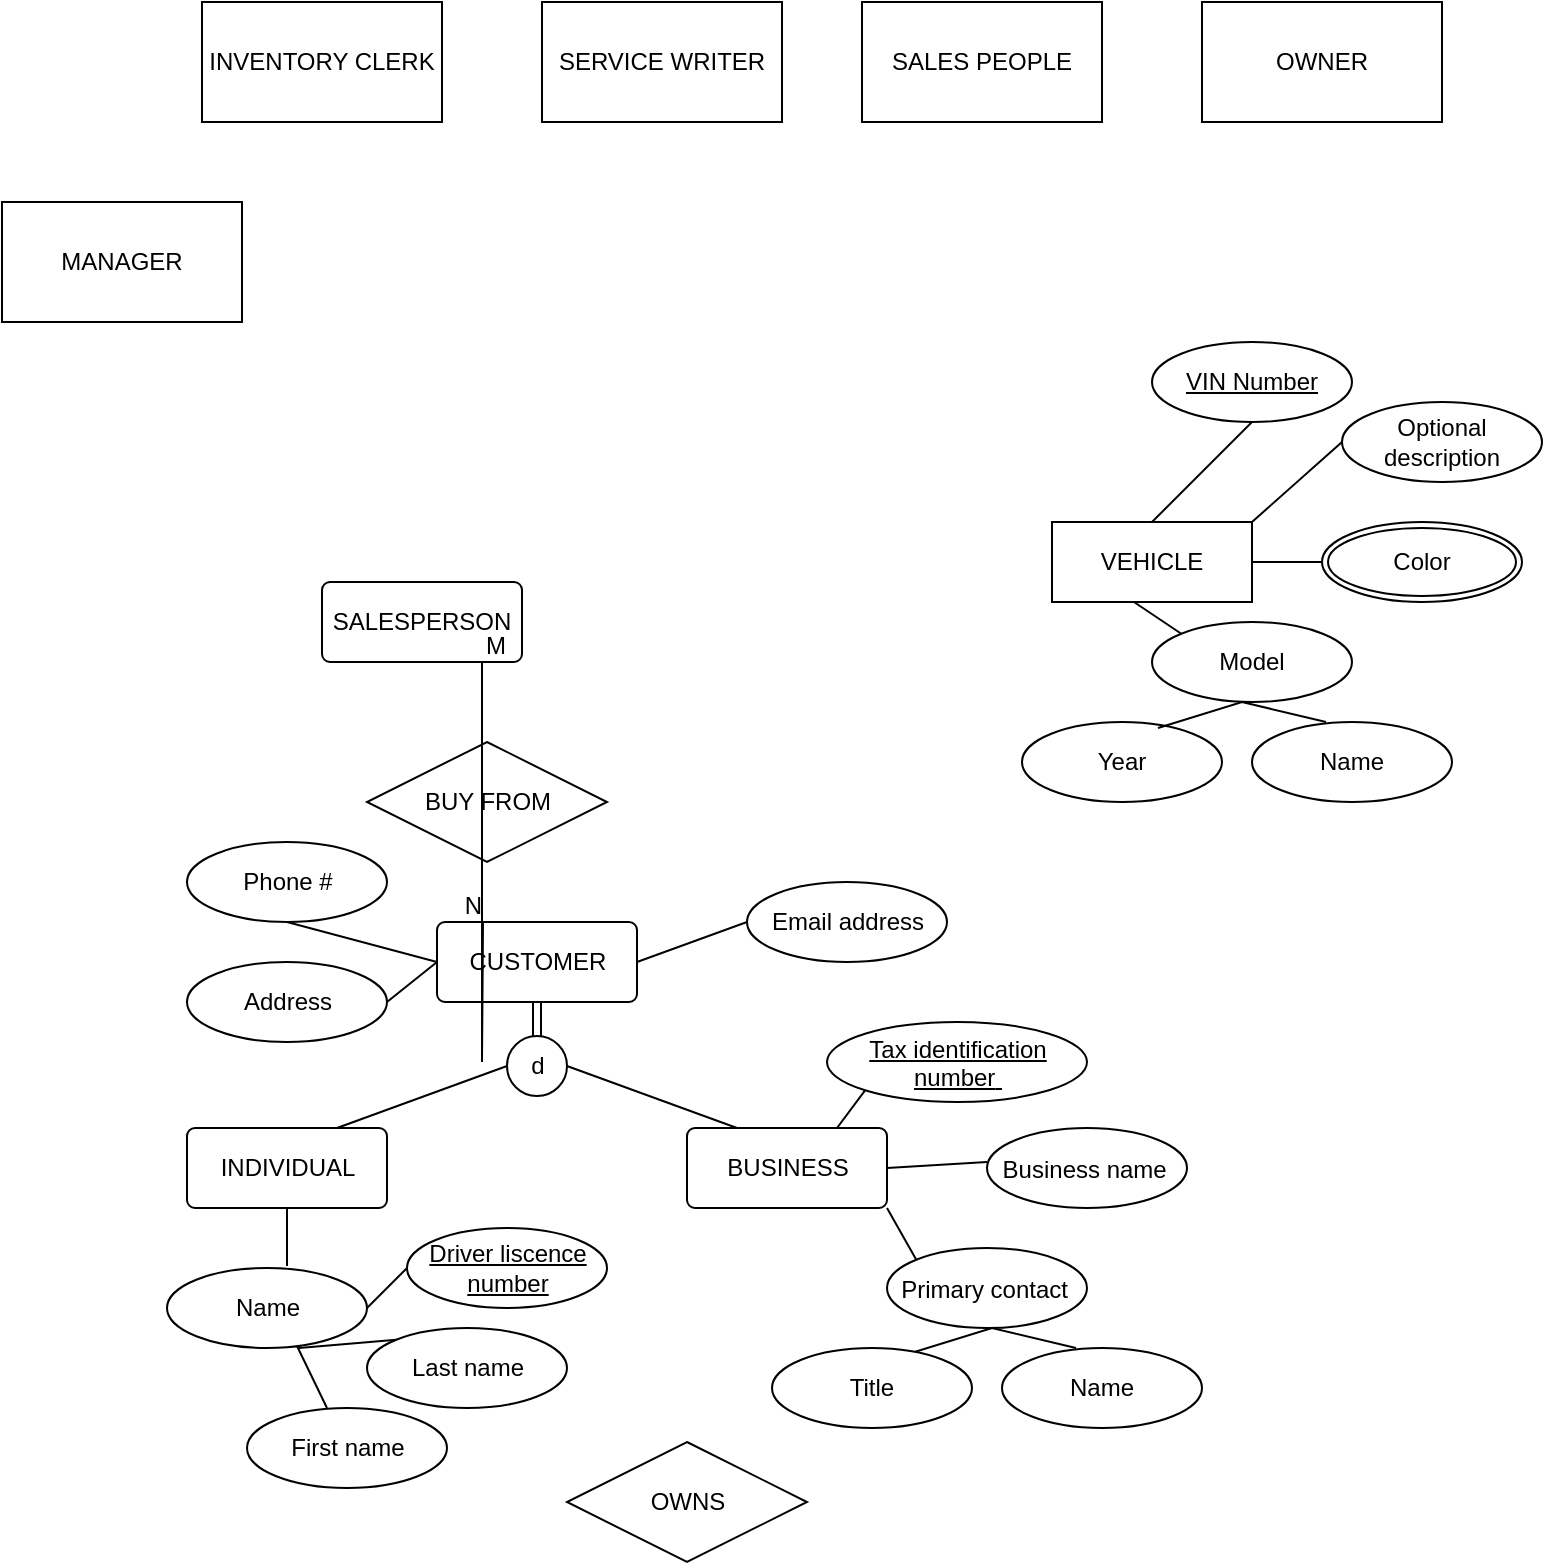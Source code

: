 <mxfile version="15.3.4" type="github">
  <diagram id="4tuKTm64LaXgP7IwTOWB" name="Page-1">
    <mxGraphModel dx="1160" dy="764" grid="1" gridSize="10" guides="1" tooltips="1" connect="1" arrows="1" fold="1" page="1" pageScale="1" pageWidth="850" pageHeight="1100" math="0" shadow="0">
      <root>
        <mxCell id="0" />
        <mxCell id="1" parent="0" />
        <mxCell id="mfzrroewSdykWeL1LME4-1" value="INVENTORY CLERK" style="rounded=0;whiteSpace=wrap;html=1;hachureGap=4;pointerEvents=0;" vertex="1" parent="1">
          <mxGeometry x="160" y="70" width="120" height="60" as="geometry" />
        </mxCell>
        <mxCell id="mfzrroewSdykWeL1LME4-2" value="SALES PEOPLE" style="rounded=0;whiteSpace=wrap;html=1;hachureGap=4;pointerEvents=0;" vertex="1" parent="1">
          <mxGeometry x="490" y="70" width="120" height="60" as="geometry" />
        </mxCell>
        <mxCell id="mfzrroewSdykWeL1LME4-3" value="SERVICE WRITER" style="rounded=0;whiteSpace=wrap;html=1;hachureGap=4;pointerEvents=0;" vertex="1" parent="1">
          <mxGeometry x="330" y="70" width="120" height="60" as="geometry" />
        </mxCell>
        <mxCell id="mfzrroewSdykWeL1LME4-4" value="MANAGER" style="rounded=0;whiteSpace=wrap;html=1;hachureGap=4;pointerEvents=0;" vertex="1" parent="1">
          <mxGeometry x="60" y="170" width="120" height="60" as="geometry" />
        </mxCell>
        <mxCell id="mfzrroewSdykWeL1LME4-5" value="OWNER" style="rounded=0;whiteSpace=wrap;html=1;hachureGap=4;pointerEvents=0;" vertex="1" parent="1">
          <mxGeometry x="660" y="70" width="120" height="60" as="geometry" />
        </mxCell>
        <mxCell id="mfzrroewSdykWeL1LME4-10" value="" style="endArrow=none;html=1;startSize=14;endSize=14;sourcePerimeterSpacing=8;targetPerimeterSpacing=8;" edge="1" parent="1">
          <mxGeometry width="50" height="50" relative="1" as="geometry">
            <mxPoint x="635" y="330" as="sourcePoint" />
            <mxPoint x="685" y="280" as="targetPoint" />
          </mxGeometry>
        </mxCell>
        <mxCell id="mfzrroewSdykWeL1LME4-13" value="VIN Number" style="ellipse;whiteSpace=wrap;html=1;align=center;fontStyle=4;hachureGap=4;pointerEvents=0;" vertex="1" parent="1">
          <mxGeometry x="635" y="240" width="100" height="40" as="geometry" />
        </mxCell>
        <mxCell id="mfzrroewSdykWeL1LME4-15" value="VEHICLE" style="whiteSpace=wrap;html=1;align=center;hachureGap=4;pointerEvents=0;" vertex="1" parent="1">
          <mxGeometry x="585" y="330" width="100" height="40" as="geometry" />
        </mxCell>
        <mxCell id="mfzrroewSdykWeL1LME4-16" value="Model" style="ellipse;whiteSpace=wrap;html=1;align=center;hachureGap=4;pointerEvents=0;" vertex="1" parent="1">
          <mxGeometry x="635" y="380" width="100" height="40" as="geometry" />
        </mxCell>
        <mxCell id="mfzrroewSdykWeL1LME4-17" value="Name" style="ellipse;whiteSpace=wrap;html=1;align=center;hachureGap=4;pointerEvents=0;" vertex="1" parent="1">
          <mxGeometry x="685" y="430" width="100" height="40" as="geometry" />
        </mxCell>
        <mxCell id="mfzrroewSdykWeL1LME4-18" value="Year" style="ellipse;whiteSpace=wrap;html=1;align=center;hachureGap=4;pointerEvents=0;" vertex="1" parent="1">
          <mxGeometry x="570" y="430" width="100" height="40" as="geometry" />
        </mxCell>
        <mxCell id="mfzrroewSdykWeL1LME4-19" value="" style="endArrow=none;html=1;rounded=0;startSize=14;endSize=14;sourcePerimeterSpacing=8;targetPerimeterSpacing=8;entryX=0.37;entryY=0;entryDx=0;entryDy=0;entryPerimeter=0;exitX=0.68;exitY=0.075;exitDx=0;exitDy=0;exitPerimeter=0;" edge="1" parent="1" source="mfzrroewSdykWeL1LME4-18" target="mfzrroewSdykWeL1LME4-17">
          <mxGeometry relative="1" as="geometry">
            <mxPoint x="620" y="400" as="sourcePoint" />
            <mxPoint x="700" y="360" as="targetPoint" />
            <Array as="points">
              <mxPoint x="680" y="420" />
            </Array>
          </mxGeometry>
        </mxCell>
        <mxCell id="mfzrroewSdykWeL1LME4-21" value="" style="endArrow=none;html=1;rounded=0;startSize=14;endSize=14;sourcePerimeterSpacing=8;targetPerimeterSpacing=8;exitX=0.41;exitY=1;exitDx=0;exitDy=0;exitPerimeter=0;entryX=0;entryY=0;entryDx=0;entryDy=0;" edge="1" parent="1" source="mfzrroewSdykWeL1LME4-15" target="mfzrroewSdykWeL1LME4-16">
          <mxGeometry relative="1" as="geometry">
            <mxPoint x="540" y="360" as="sourcePoint" />
            <mxPoint x="700" y="360" as="targetPoint" />
          </mxGeometry>
        </mxCell>
        <mxCell id="mfzrroewSdykWeL1LME4-23" value="Color" style="ellipse;shape=doubleEllipse;margin=3;whiteSpace=wrap;html=1;align=center;hachureGap=4;pointerEvents=0;" vertex="1" parent="1">
          <mxGeometry x="720" y="330" width="100" height="40" as="geometry" />
        </mxCell>
        <mxCell id="mfzrroewSdykWeL1LME4-24" value="" style="endArrow=none;html=1;rounded=0;startSize=14;endSize=14;sourcePerimeterSpacing=8;targetPerimeterSpacing=8;entryX=0;entryY=0.5;entryDx=0;entryDy=0;exitX=1;exitY=0.5;exitDx=0;exitDy=0;" edge="1" parent="1" source="mfzrroewSdykWeL1LME4-15" target="mfzrroewSdykWeL1LME4-23">
          <mxGeometry relative="1" as="geometry">
            <mxPoint x="690" y="350" as="sourcePoint" />
            <mxPoint x="700" y="360" as="targetPoint" />
          </mxGeometry>
        </mxCell>
        <mxCell id="mfzrroewSdykWeL1LME4-25" value="Optional description" style="ellipse;whiteSpace=wrap;html=1;align=center;hachureGap=4;pointerEvents=0;" vertex="1" parent="1">
          <mxGeometry x="730" y="270" width="100" height="40" as="geometry" />
        </mxCell>
        <mxCell id="mfzrroewSdykWeL1LME4-26" value="" style="endArrow=none;html=1;rounded=0;startSize=14;endSize=14;sourcePerimeterSpacing=8;targetPerimeterSpacing=8;entryX=0;entryY=0.5;entryDx=0;entryDy=0;exitX=1;exitY=0;exitDx=0;exitDy=0;" edge="1" parent="1" source="mfzrroewSdykWeL1LME4-15" target="mfzrroewSdykWeL1LME4-25">
          <mxGeometry relative="1" as="geometry">
            <mxPoint x="540" y="350" as="sourcePoint" />
            <mxPoint x="700" y="350" as="targetPoint" />
          </mxGeometry>
        </mxCell>
        <mxCell id="mfzrroewSdykWeL1LME4-62" style="edgeStyle=none;curved=1;rounded=0;orthogonalLoop=1;jettySize=auto;html=1;exitX=0.5;exitY=1;exitDx=0;exitDy=0;entryX=0.5;entryY=0;entryDx=0;entryDy=0;endArrow=open;sourcePerimeterSpacing=8;targetPerimeterSpacing=8;shape=link;" edge="1" parent="1" target="mfzrroewSdykWeL1LME4-58">
          <mxGeometry relative="1" as="geometry">
            <mxPoint x="327.5" y="570" as="sourcePoint" />
          </mxGeometry>
        </mxCell>
        <mxCell id="mfzrroewSdykWeL1LME4-27" value="CUSTOMER" style="rounded=1;arcSize=10;whiteSpace=wrap;html=1;align=center;hachureGap=4;pointerEvents=0;" vertex="1" parent="1">
          <mxGeometry x="277.5" y="530" width="100" height="40" as="geometry" />
        </mxCell>
        <mxCell id="mfzrroewSdykWeL1LME4-66" style="rounded=0;orthogonalLoop=1;jettySize=auto;html=1;exitX=0.75;exitY=0;exitDx=0;exitDy=0;entryX=0;entryY=0.5;entryDx=0;entryDy=0;endArrow=none;sourcePerimeterSpacing=8;targetPerimeterSpacing=8;endFill=0;" edge="1" parent="1" source="mfzrroewSdykWeL1LME4-28" target="mfzrroewSdykWeL1LME4-58">
          <mxGeometry relative="1" as="geometry" />
        </mxCell>
        <mxCell id="mfzrroewSdykWeL1LME4-28" value="INDIVIDUAL" style="rounded=1;arcSize=10;whiteSpace=wrap;html=1;align=center;hachureGap=4;pointerEvents=0;" vertex="1" parent="1">
          <mxGeometry x="152.5" y="633" width="100" height="40" as="geometry" />
        </mxCell>
        <mxCell id="mfzrroewSdykWeL1LME4-29" value="BUSINESS" style="rounded=1;arcSize=10;whiteSpace=wrap;html=1;align=center;hachureGap=4;pointerEvents=0;" vertex="1" parent="1">
          <mxGeometry x="402.5" y="633" width="100" height="40" as="geometry" />
        </mxCell>
        <mxCell id="mfzrroewSdykWeL1LME4-30" value="Address" style="ellipse;whiteSpace=wrap;html=1;align=center;hachureGap=4;pointerEvents=0;" vertex="1" parent="1">
          <mxGeometry x="152.5" y="550" width="100" height="40" as="geometry" />
        </mxCell>
        <mxCell id="mfzrroewSdykWeL1LME4-31" value="" style="endArrow=none;html=1;rounded=0;startSize=14;endSize=14;sourcePerimeterSpacing=8;targetPerimeterSpacing=8;exitX=1;exitY=0.5;exitDx=0;exitDy=0;entryX=0;entryY=0.5;entryDx=0;entryDy=0;" edge="1" parent="1" source="mfzrroewSdykWeL1LME4-30" target="mfzrroewSdykWeL1LME4-27">
          <mxGeometry relative="1" as="geometry">
            <mxPoint x="472.5" y="570" as="sourcePoint" />
            <mxPoint x="632.5" y="570" as="targetPoint" />
          </mxGeometry>
        </mxCell>
        <mxCell id="mfzrroewSdykWeL1LME4-35" value="Phone #" style="ellipse;whiteSpace=wrap;html=1;align=center;hachureGap=4;pointerEvents=0;" vertex="1" parent="1">
          <mxGeometry x="152.5" y="490" width="100" height="40" as="geometry" />
        </mxCell>
        <mxCell id="mfzrroewSdykWeL1LME4-37" value="" style="endArrow=none;html=1;rounded=0;startSize=14;endSize=14;sourcePerimeterSpacing=8;targetPerimeterSpacing=8;entryX=0.5;entryY=1;entryDx=0;entryDy=0;exitX=0;exitY=0.5;exitDx=0;exitDy=0;" edge="1" parent="1" source="mfzrroewSdykWeL1LME4-27" target="mfzrroewSdykWeL1LME4-35">
          <mxGeometry relative="1" as="geometry">
            <mxPoint x="282.5" y="570" as="sourcePoint" />
            <mxPoint x="282.5" y="490" as="targetPoint" />
          </mxGeometry>
        </mxCell>
        <mxCell id="mfzrroewSdykWeL1LME4-38" value="Email address" style="ellipse;whiteSpace=wrap;html=1;align=center;hachureGap=4;pointerEvents=0;" vertex="1" parent="1">
          <mxGeometry x="432.5" y="510" width="100" height="40" as="geometry" />
        </mxCell>
        <mxCell id="mfzrroewSdykWeL1LME4-40" value="" style="endArrow=none;html=1;rounded=0;startSize=14;endSize=14;sourcePerimeterSpacing=8;targetPerimeterSpacing=8;exitX=1;exitY=0.5;exitDx=0;exitDy=0;entryX=0;entryY=0.5;entryDx=0;entryDy=0;" edge="1" parent="1" source="mfzrroewSdykWeL1LME4-27" target="mfzrroewSdykWeL1LME4-38">
          <mxGeometry relative="1" as="geometry">
            <mxPoint x="472.5" y="570" as="sourcePoint" />
            <mxPoint x="632.5" y="570" as="targetPoint" />
          </mxGeometry>
        </mxCell>
        <mxCell id="mfzrroewSdykWeL1LME4-41" value="Name" style="ellipse;whiteSpace=wrap;html=1;align=center;hachureGap=4;pointerEvents=0;" vertex="1" parent="1">
          <mxGeometry x="142.5" y="703" width="100" height="40" as="geometry" />
        </mxCell>
        <mxCell id="mfzrroewSdykWeL1LME4-42" value="" style="endArrow=none;html=1;rounded=0;startSize=14;endSize=14;sourcePerimeterSpacing=8;targetPerimeterSpacing=8;exitX=0.65;exitY=0.975;exitDx=0;exitDy=0;exitPerimeter=0;" edge="1" parent="1" source="mfzrroewSdykWeL1LME4-41">
          <mxGeometry relative="1" as="geometry">
            <mxPoint x="232.5" y="763" as="sourcePoint" />
            <mxPoint x="222.5" y="773" as="targetPoint" />
          </mxGeometry>
        </mxCell>
        <mxCell id="mfzrroewSdykWeL1LME4-44" value="" style="endArrow=none;html=1;rounded=0;startSize=14;endSize=14;sourcePerimeterSpacing=8;targetPerimeterSpacing=8;entryX=0.5;entryY=1;entryDx=0;entryDy=0;" edge="1" parent="1" target="mfzrroewSdykWeL1LME4-28">
          <mxGeometry relative="1" as="geometry">
            <mxPoint x="202.5" y="702" as="sourcePoint" />
            <mxPoint x="362.5" y="702" as="targetPoint" />
          </mxGeometry>
        </mxCell>
        <mxCell id="mfzrroewSdykWeL1LME4-46" value="First name" style="ellipse;whiteSpace=wrap;html=1;align=center;hachureGap=4;pointerEvents=0;" vertex="1" parent="1">
          <mxGeometry x="182.5" y="773" width="100" height="40" as="geometry" />
        </mxCell>
        <mxCell id="mfzrroewSdykWeL1LME4-48" value="Last name" style="ellipse;whiteSpace=wrap;html=1;align=center;hachureGap=4;pointerEvents=0;" vertex="1" parent="1">
          <mxGeometry x="242.5" y="733" width="100" height="40" as="geometry" />
        </mxCell>
        <mxCell id="mfzrroewSdykWeL1LME4-49" value="" style="endArrow=none;html=1;rounded=0;startSize=14;endSize=14;sourcePerimeterSpacing=8;targetPerimeterSpacing=8;exitX=0.66;exitY=1;exitDx=0;exitDy=0;entryX=0;entryY=0;entryDx=0;entryDy=0;exitPerimeter=0;" edge="1" parent="1" source="mfzrroewSdykWeL1LME4-41" target="mfzrroewSdykWeL1LME4-48">
          <mxGeometry relative="1" as="geometry">
            <mxPoint x="472.5" y="603" as="sourcePoint" />
            <mxPoint x="632.5" y="603" as="targetPoint" />
          </mxGeometry>
        </mxCell>
        <mxCell id="mfzrroewSdykWeL1LME4-50" value="Driver liscence number" style="ellipse;whiteSpace=wrap;html=1;align=center;fontStyle=4;hachureGap=4;pointerEvents=0;" vertex="1" parent="1">
          <mxGeometry x="262.5" y="683" width="100" height="40" as="geometry" />
        </mxCell>
        <mxCell id="mfzrroewSdykWeL1LME4-51" value="" style="endArrow=none;html=1;rounded=0;startSize=14;endSize=14;sourcePerimeterSpacing=8;targetPerimeterSpacing=8;exitX=1;exitY=0.5;exitDx=0;exitDy=0;entryX=0;entryY=0.5;entryDx=0;entryDy=0;" edge="1" parent="1" source="mfzrroewSdykWeL1LME4-41" target="mfzrroewSdykWeL1LME4-50">
          <mxGeometry relative="1" as="geometry">
            <mxPoint x="218.5" y="753" as="sourcePoint" />
            <mxPoint x="267.145" y="748.858" as="targetPoint" />
          </mxGeometry>
        </mxCell>
        <mxCell id="mfzrroewSdykWeL1LME4-58" value="d" style="ellipse;whiteSpace=wrap;html=1;aspect=fixed;hachureGap=4;pointerEvents=0;" vertex="1" parent="1">
          <mxGeometry x="312.5" y="587" width="30" height="30" as="geometry" />
        </mxCell>
        <mxCell id="mfzrroewSdykWeL1LME4-67" style="rounded=0;orthogonalLoop=1;jettySize=auto;html=1;exitX=0.25;exitY=0;exitDx=0;exitDy=0;entryX=1;entryY=0.5;entryDx=0;entryDy=0;endArrow=none;sourcePerimeterSpacing=8;targetPerimeterSpacing=8;endFill=0;" edge="1" parent="1" source="mfzrroewSdykWeL1LME4-29" target="mfzrroewSdykWeL1LME4-58">
          <mxGeometry relative="1" as="geometry">
            <mxPoint x="237.5" y="643" as="sourcePoint" />
            <mxPoint x="322.5" y="612" as="targetPoint" />
          </mxGeometry>
        </mxCell>
        <mxCell id="mfzrroewSdykWeL1LME4-68" value="&lt;p class=&quot;p1&quot; style=&quot;margin: 0px ; font-stretch: normal ; line-height: normal&quot;&gt;Tax identification number&lt;span class=&quot;Apple-converted-space&quot;&gt;&amp;nbsp;&lt;/span&gt;&lt;/p&gt;" style="ellipse;whiteSpace=wrap;html=1;align=center;fontStyle=4;hachureGap=4;pointerEvents=0;" vertex="1" parent="1">
          <mxGeometry x="472.5" y="580" width="130" height="40" as="geometry" />
        </mxCell>
        <mxCell id="mfzrroewSdykWeL1LME4-69" value="" style="endArrow=none;html=1;rounded=0;startSize=14;endSize=14;sourcePerimeterSpacing=8;targetPerimeterSpacing=8;exitX=0;exitY=1;exitDx=0;exitDy=0;entryX=0.75;entryY=0;entryDx=0;entryDy=0;" edge="1" parent="1" source="mfzrroewSdykWeL1LME4-68" target="mfzrroewSdykWeL1LME4-29">
          <mxGeometry relative="1" as="geometry">
            <mxPoint x="252.5" y="733" as="sourcePoint" />
            <mxPoint x="272.5" y="713" as="targetPoint" />
          </mxGeometry>
        </mxCell>
        <mxCell id="mfzrroewSdykWeL1LME4-70" value="" style="endArrow=none;html=1;rounded=0;startSize=14;endSize=14;sourcePerimeterSpacing=8;targetPerimeterSpacing=8;entryX=1;entryY=0.5;entryDx=0;entryDy=0;" edge="1" parent="1" target="mfzrroewSdykWeL1LME4-29">
          <mxGeometry relative="1" as="geometry">
            <mxPoint x="552.5" y="650" as="sourcePoint" />
            <mxPoint x="487.5" y="643" as="targetPoint" />
          </mxGeometry>
        </mxCell>
        <mxCell id="mfzrroewSdykWeL1LME4-71" value="&lt;p class=&quot;p1&quot; style=&quot;margin: 0px ; font-stretch: normal ; line-height: normal&quot;&gt;Business name&lt;span class=&quot;Apple-converted-space&quot;&gt;&amp;nbsp;&lt;/span&gt;&lt;/p&gt;" style="ellipse;whiteSpace=wrap;html=1;align=center;hachureGap=4;pointerEvents=0;" vertex="1" parent="1">
          <mxGeometry x="552.5" y="633" width="100" height="40" as="geometry" />
        </mxCell>
        <mxCell id="mfzrroewSdykWeL1LME4-72" value="&lt;p class=&quot;p1&quot; style=&quot;margin: 0px ; font-stretch: normal ; line-height: normal&quot;&gt;Primary contact&amp;nbsp;&lt;/p&gt;" style="ellipse;whiteSpace=wrap;html=1;align=center;hachureGap=4;pointerEvents=0;" vertex="1" parent="1">
          <mxGeometry x="502.5" y="693" width="100" height="40" as="geometry" />
        </mxCell>
        <mxCell id="mfzrroewSdykWeL1LME4-73" value="" style="endArrow=none;html=1;rounded=0;startSize=14;endSize=14;sourcePerimeterSpacing=8;targetPerimeterSpacing=8;entryX=1;entryY=1;entryDx=0;entryDy=0;exitX=0;exitY=0;exitDx=0;exitDy=0;" edge="1" parent="1" source="mfzrroewSdykWeL1LME4-72" target="mfzrroewSdykWeL1LME4-29">
          <mxGeometry relative="1" as="geometry">
            <mxPoint x="562.5" y="660" as="sourcePoint" />
            <mxPoint x="512.5" y="663" as="targetPoint" />
          </mxGeometry>
        </mxCell>
        <mxCell id="mfzrroewSdykWeL1LME4-74" value="" style="endArrow=none;html=1;rounded=0;startSize=14;endSize=14;sourcePerimeterSpacing=8;targetPerimeterSpacing=8;entryX=0.37;entryY=0;entryDx=0;entryDy=0;entryPerimeter=0;exitX=0.68;exitY=0.075;exitDx=0;exitDy=0;exitPerimeter=0;" edge="1" source="mfzrroewSdykWeL1LME4-75" target="mfzrroewSdykWeL1LME4-76" parent="1">
          <mxGeometry relative="1" as="geometry">
            <mxPoint x="495" y="713" as="sourcePoint" />
            <mxPoint x="575" y="673" as="targetPoint" />
            <Array as="points">
              <mxPoint x="555" y="733" />
            </Array>
          </mxGeometry>
        </mxCell>
        <mxCell id="mfzrroewSdykWeL1LME4-75" value="Title" style="ellipse;whiteSpace=wrap;html=1;align=center;hachureGap=4;pointerEvents=0;" vertex="1" parent="1">
          <mxGeometry x="445" y="743" width="100" height="40" as="geometry" />
        </mxCell>
        <mxCell id="mfzrroewSdykWeL1LME4-76" value="Name" style="ellipse;whiteSpace=wrap;html=1;align=center;hachureGap=4;pointerEvents=0;" vertex="1" parent="1">
          <mxGeometry x="560" y="743" width="100" height="40" as="geometry" />
        </mxCell>
        <mxCell id="mfzrroewSdykWeL1LME4-77" value="SALESPERSON" style="rounded=1;arcSize=10;whiteSpace=wrap;html=1;align=center;hachureGap=4;pointerEvents=0;" vertex="1" parent="1">
          <mxGeometry x="220" y="360" width="100" height="40" as="geometry" />
        </mxCell>
        <mxCell id="mfzrroewSdykWeL1LME4-78" value="BUY FROM" style="shape=rhombus;perimeter=rhombusPerimeter;whiteSpace=wrap;html=1;align=center;hachureGap=4;pointerEvents=0;" vertex="1" parent="1">
          <mxGeometry x="242.5" y="440" width="120" height="60" as="geometry" />
        </mxCell>
        <mxCell id="mfzrroewSdykWeL1LME4-87" value="OWNS" style="shape=rhombus;perimeter=rhombusPerimeter;whiteSpace=wrap;html=1;align=center;hachureGap=4;pointerEvents=0;" vertex="1" parent="1">
          <mxGeometry x="342.5" y="790" width="120" height="60" as="geometry" />
        </mxCell>
        <mxCell id="mfzrroewSdykWeL1LME4-89" value="" style="endArrow=none;html=1;rounded=0;startSize=14;endSize=14;sourcePerimeterSpacing=8;targetPerimeterSpacing=8;" edge="1" parent="1">
          <mxGeometry relative="1" as="geometry">
            <mxPoint x="300" y="400" as="sourcePoint" />
            <mxPoint x="300.5" y="530" as="targetPoint" />
            <Array as="points">
              <mxPoint x="300" y="600" />
            </Array>
          </mxGeometry>
        </mxCell>
        <mxCell id="mfzrroewSdykWeL1LME4-90" value="M" style="resizable=0;html=1;align=left;verticalAlign=bottom;" connectable="0" vertex="1" parent="mfzrroewSdykWeL1LME4-89">
          <mxGeometry x="-1" relative="1" as="geometry" />
        </mxCell>
        <mxCell id="mfzrroewSdykWeL1LME4-91" value="N" style="resizable=0;html=1;align=right;verticalAlign=bottom;" connectable="0" vertex="1" parent="mfzrroewSdykWeL1LME4-89">
          <mxGeometry x="1" relative="1" as="geometry" />
        </mxCell>
      </root>
    </mxGraphModel>
  </diagram>
</mxfile>
